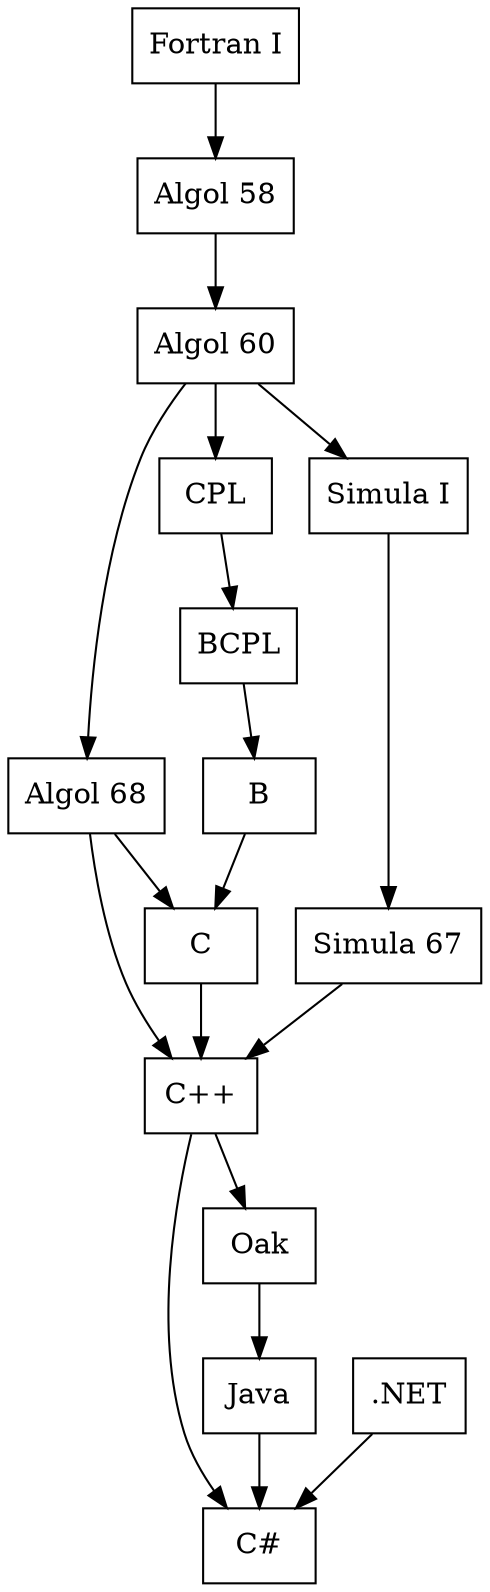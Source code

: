 digraph Csharp {
  node [shape="box"]
  "Fortran I" -> "Algol 58"
  "Algol 58" -> "Algol 60"
  "Algol 60" -> "Algol 68"
  "Algol 68" -> "C"
  "Algol 60" -> "CPL"
  "CPL" -> "BCPL"
  "BCPL" -> "B"
  "B" -> "C"
  "C" -> "C++"
  "Algol 68" -> "C++"
  "Algol 60" -> "Simula I"
  "Simula I" -> "Simula 67"
  "Simula 67" -> "C++"
  "C++" -> "C#"
  ".NET" -> "C#"
  "C++" -> "Oak"
  "Oak" -> "Java"
  "Java" -> "C#"
}
